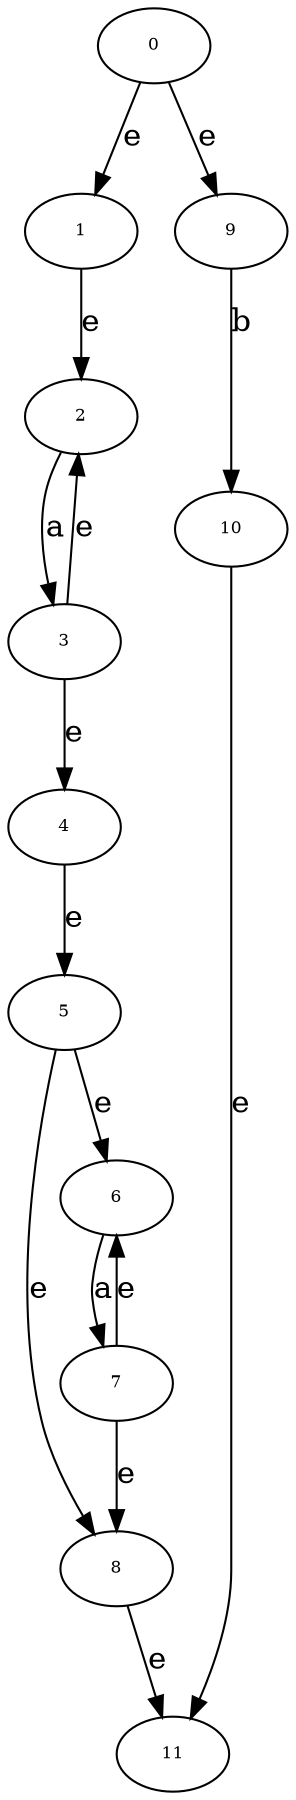 digraph RGL__DirectedAdjacencyGraph {
    0 [
        fontsize = 8,
        label = 0
    ]

    1 [
        fontsize = 8,
        label = 1
    ]

    9 [
        fontsize = 8,
        label = 9
    ]

    8 [
        fontsize = 8,
        label = 8
    ]

    11 [
        fontsize = 8,
        label = 11
    ]

    10 [
        fontsize = 8,
        label = 10
    ]

    4 [
        fontsize = 8,
        label = 4
    ]

    5 [
        fontsize = 8,
        label = 5
    ]

    2 [
        fontsize = 8,
        label = 2
    ]

    3 [
        fontsize = 8,
        label = 3
    ]

    6 [
        fontsize = 8,
        label = 6
    ]

    7 [
        fontsize = 8,
        label = 7
    ]

    0 -> 1 [
        fontsize = 15,
        label = e
    ]

    0 -> 9 [
        fontsize = 15,
        label = e
    ]

    1 -> 2 [
        fontsize = 15,
        label = e
    ]

    9 -> 10 [
        fontsize = 15,
        label = b
    ]

    8 -> 11 [
        fontsize = 15,
        label = e
    ]

    10 -> 11 [
        fontsize = 15,
        label = e
    ]

    4 -> 5 [
        fontsize = 15,
        label = e
    ]

    5 -> 6 [
        fontsize = 15,
        label = e
    ]

    5 -> 8 [
        fontsize = 15,
        label = e
    ]

    2 -> 3 [
        fontsize = 15,
        label = a
    ]

    3 -> 4 [
        fontsize = 15,
        label = e
    ]

    3 -> 2 [
        fontsize = 15,
        label = e
    ]

    6 -> 7 [
        fontsize = 15,
        label = a
    ]

    7 -> 8 [
        fontsize = 15,
        label = e
    ]

    7 -> 6 [
        fontsize = 15,
        label = e
    ]
}
